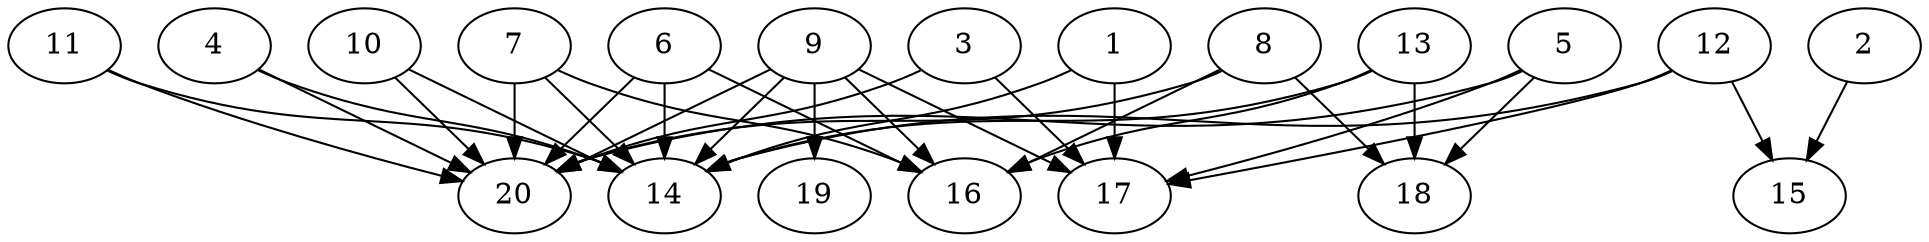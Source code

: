 // DAG automatically generated by daggen at Thu Oct  3 13:58:42 2019
// ./daggen --dot -n 20 --ccr 0.4 --fat 0.9 --regular 0.7 --density 0.7 --mindata 5242880 --maxdata 52428800 
digraph G {
  1 [size="97472000", alpha="0.01", expect_size="38988800"] 
  1 -> 14 [size ="38988800"]
  1 -> 17 [size ="38988800"]
  2 [size="127162880", alpha="0.20", expect_size="50865152"] 
  2 -> 15 [size ="50865152"]
  3 [size="89776640", alpha="0.11", expect_size="35910656"] 
  3 -> 17 [size ="35910656"]
  3 -> 20 [size ="35910656"]
  4 [size="37265920", alpha="0.19", expect_size="14906368"] 
  4 -> 14 [size ="14906368"]
  4 -> 20 [size ="14906368"]
  5 [size="98508800", alpha="0.11", expect_size="39403520"] 
  5 -> 17 [size ="39403520"]
  5 -> 18 [size ="39403520"]
  5 -> 20 [size ="39403520"]
  6 [size="128222720", alpha="0.15", expect_size="51289088"] 
  6 -> 14 [size ="51289088"]
  6 -> 16 [size ="51289088"]
  6 -> 20 [size ="51289088"]
  7 [size="98042880", alpha="0.04", expect_size="39217152"] 
  7 -> 14 [size ="39217152"]
  7 -> 16 [size ="39217152"]
  7 -> 20 [size ="39217152"]
  8 [size="32145920", alpha="0.19", expect_size="12858368"] 
  8 -> 16 [size ="12858368"]
  8 -> 18 [size ="12858368"]
  8 -> 20 [size ="12858368"]
  9 [size="110348800", alpha="0.19", expect_size="44139520"] 
  9 -> 14 [size ="44139520"]
  9 -> 16 [size ="44139520"]
  9 -> 17 [size ="44139520"]
  9 -> 19 [size ="44139520"]
  9 -> 20 [size ="44139520"]
  10 [size="43568640", alpha="0.09", expect_size="17427456"] 
  10 -> 14 [size ="17427456"]
  10 -> 20 [size ="17427456"]
  11 [size="24002560", alpha="0.18", expect_size="9601024"] 
  11 -> 14 [size ="9601024"]
  11 -> 20 [size ="9601024"]
  12 [size="31772160", alpha="0.06", expect_size="12708864"] 
  12 -> 14 [size ="12708864"]
  12 -> 15 [size ="12708864"]
  12 -> 17 [size ="12708864"]
  13 [size="28853760", alpha="0.01", expect_size="11541504"] 
  13 -> 14 [size ="11541504"]
  13 -> 16 [size ="11541504"]
  13 -> 18 [size ="11541504"]
  14 [size="91479040", alpha="0.17", expect_size="36591616"] 
  15 [size="87024640", alpha="0.06", expect_size="34809856"] 
  16 [size="35827200", alpha="0.09", expect_size="14330880"] 
  17 [size="123576320", alpha="0.15", expect_size="49430528"] 
  18 [size="28623360", alpha="0.18", expect_size="11449344"] 
  19 [size="21946880", alpha="0.08", expect_size="8778752"] 
  20 [size="18357760", alpha="0.01", expect_size="7343104"] 
}
